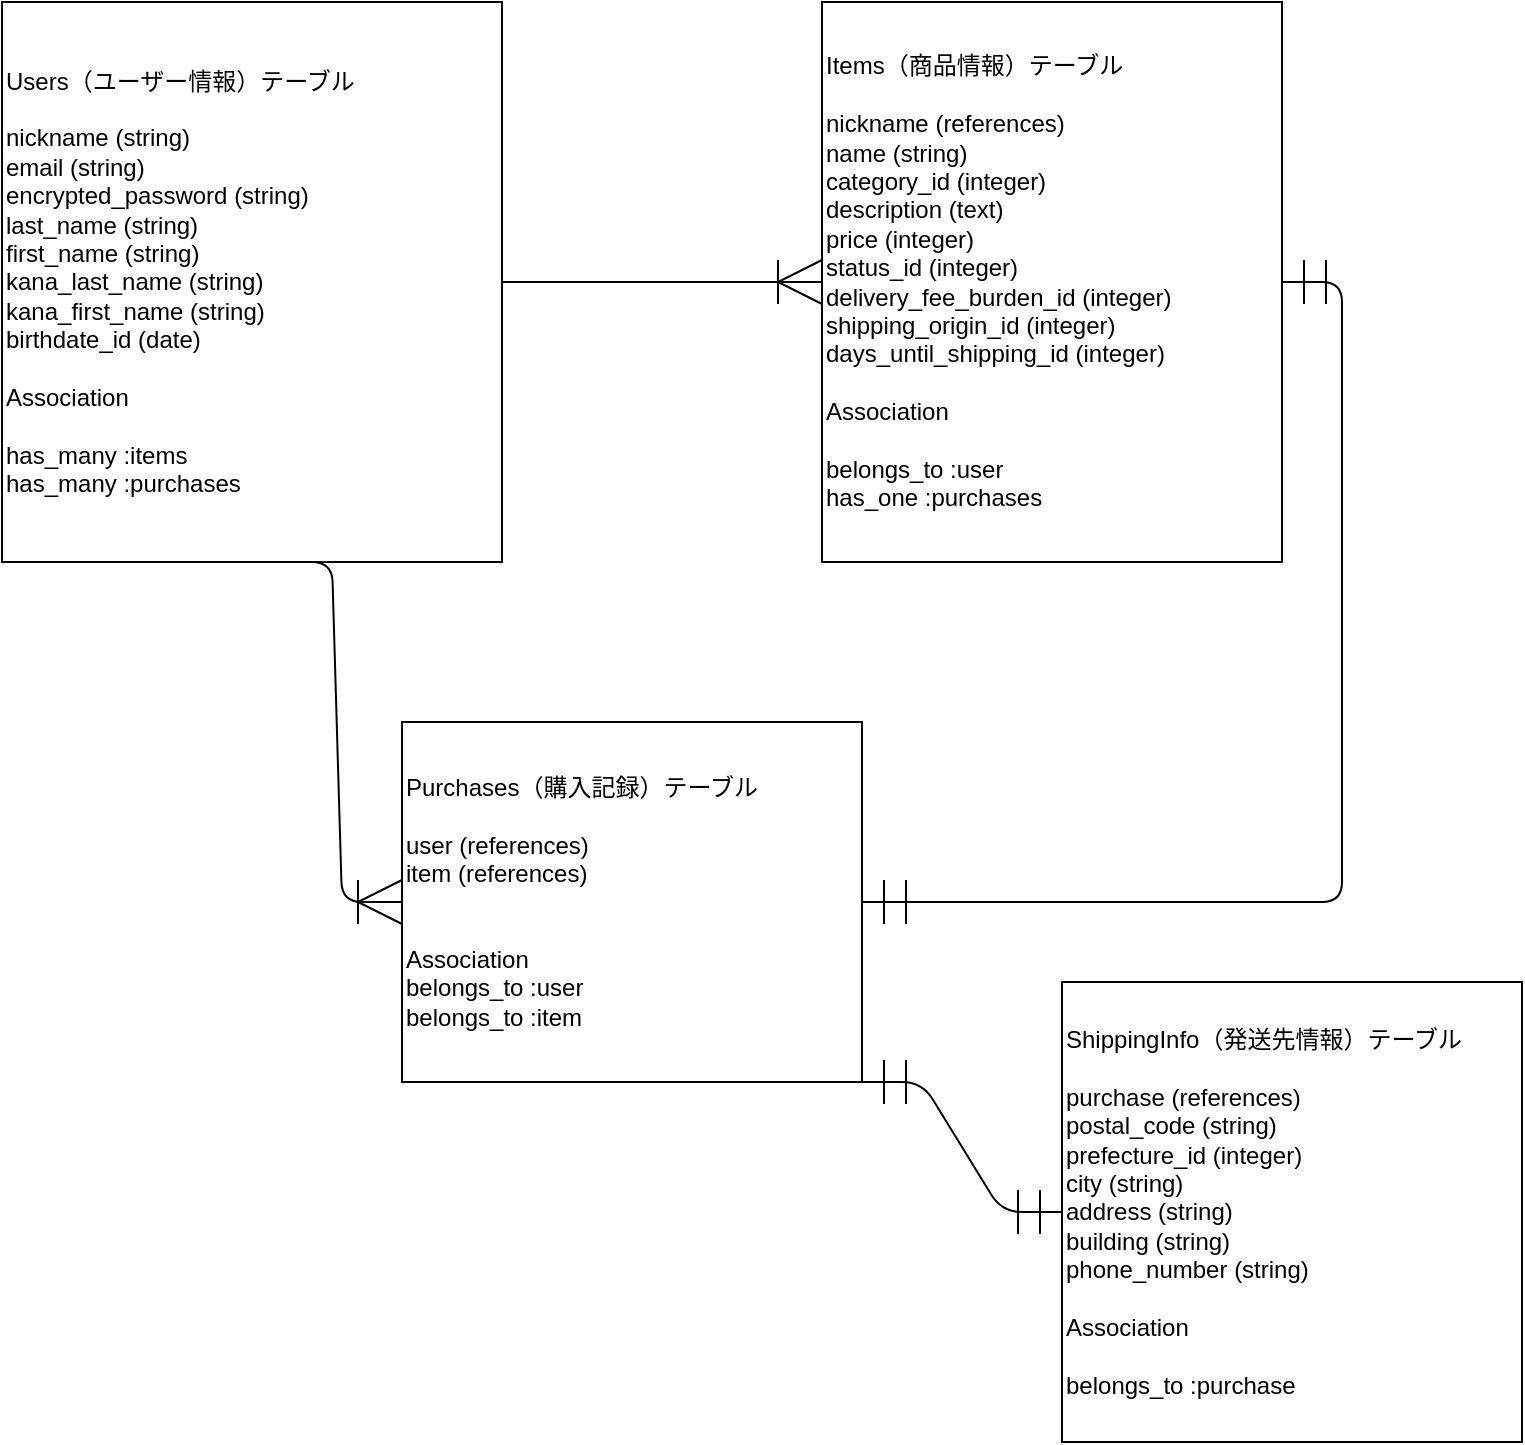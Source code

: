 <mxfile>
    <diagram id="6smTmC7v-dVKbr5LZBxh" name="ページ1">
        <mxGraphModel dx="1413" dy="620" grid="1" gridSize="10" guides="1" tooltips="1" connect="1" arrows="1" fold="1" page="1" pageScale="1" pageWidth="1169" pageHeight="827" math="0" shadow="0">
            <root>
                <mxCell id="0"/>
                <mxCell id="1" parent="0"/>
                <mxCell id="2" value="&lt;div&gt;Users（ユーザー情報）テーブル&lt;/div&gt;&lt;div&gt;&lt;br&gt;&lt;/div&gt;&lt;div&gt;nickname (string)&lt;/div&gt;&lt;div&gt;email (string)&lt;/div&gt;&lt;div&gt;encrypted_password (string)&lt;/div&gt;&lt;div&gt;last_name (string)&lt;/div&gt;&lt;div&gt;first_name (string)&lt;/div&gt;&lt;div&gt;kana_last_name (string)&lt;/div&gt;&lt;div&gt;kana_first_name (string)&lt;/div&gt;&lt;div&gt;birthdate_id (date)&lt;/div&gt;&lt;div&gt;&lt;div&gt;&lt;br&gt;&lt;/div&gt;&lt;div&gt;Association&lt;/div&gt;&lt;div&gt;&lt;span style=&quot;background-color: initial;&quot;&gt;&lt;br&gt;&lt;/span&gt;&lt;/div&gt;&lt;div&gt;&lt;span style=&quot;background-color: initial;&quot;&gt;has_many :items&lt;/span&gt;&lt;br&gt;&lt;/div&gt;&lt;div&gt;has_many :purchases&lt;/div&gt;&lt;/div&gt;" style="rounded=0;whiteSpace=wrap;html=1;align=left;" vertex="1" parent="1">
                    <mxGeometry x="40" y="40" width="250" height="280" as="geometry"/>
                </mxCell>
                <mxCell id="8" value="&lt;div&gt;Items（商品情報）テーブル&lt;/div&gt;&lt;div&gt;&lt;br&gt;&lt;/div&gt;&lt;div&gt;nickname (references)&lt;/div&gt;&lt;div&gt;name (string)&lt;/div&gt;&lt;div&gt;category_id (integer)&lt;/div&gt;&lt;div&gt;description (text)&lt;/div&gt;&lt;div&gt;price (integer)&lt;/div&gt;&lt;div&gt;status_id (integer)&lt;/div&gt;&lt;div&gt;delivery_fee_burden_id (integer)&lt;/div&gt;&lt;div&gt;shipping_origin_id (integer)&lt;/div&gt;&lt;div&gt;days_until_shipping_id (integer)&lt;/div&gt;&lt;div&gt;&lt;br&gt;&lt;/div&gt;&lt;div&gt;Association&lt;/div&gt;&lt;div&gt;&lt;span style=&quot;background-color: initial;&quot;&gt;&lt;br&gt;&lt;/span&gt;&lt;/div&gt;&lt;div&gt;&lt;span style=&quot;background-color: initial;&quot;&gt;belongs_to :user&lt;/span&gt;&lt;br&gt;&lt;/div&gt;&lt;div&gt;has_one :purchases&lt;/div&gt;" style="rounded=0;whiteSpace=wrap;html=1;align=left;" vertex="1" parent="1">
                    <mxGeometry x="450" y="40" width="230" height="280" as="geometry"/>
                </mxCell>
                <mxCell id="9" value="&lt;div&gt;Purchases（購入記録）テーブル&lt;/div&gt;&lt;div&gt;&lt;br&gt;&lt;/div&gt;&lt;div&gt;user (references)&lt;/div&gt;&lt;div&gt;item (references)&lt;/div&gt;&lt;div&gt;&lt;br&gt;&lt;/div&gt;&lt;div&gt;&lt;span style=&quot;background-color: initial;&quot;&gt;&lt;br&gt;&lt;/span&gt;&lt;/div&gt;&lt;div&gt;&lt;span style=&quot;background-color: initial;&quot;&gt;Association&lt;/span&gt;&lt;br&gt;&lt;/div&gt;&lt;div&gt;&lt;span style=&quot;background-color: initial;&quot;&gt;belongs_to :user&lt;/span&gt;&lt;br&gt;&lt;/div&gt;&lt;div&gt;belongs_to :item&lt;/div&gt;" style="rounded=0;whiteSpace=wrap;html=1;align=left;" vertex="1" parent="1">
                    <mxGeometry x="240" y="400" width="230" height="180" as="geometry"/>
                </mxCell>
                <mxCell id="10" value="&lt;div&gt;ShippingInfo（発送先情報）テーブル&lt;/div&gt;&lt;div&gt;&lt;br&gt;&lt;/div&gt;&lt;div&gt;purchase (references)&lt;/div&gt;&lt;div&gt;postal_code (string)&lt;/div&gt;&lt;div&gt;prefecture_id (integer)&lt;/div&gt;&lt;div&gt;city (string)&lt;/div&gt;&lt;div&gt;address (string)&lt;/div&gt;&lt;div&gt;building (string)&lt;/div&gt;&lt;div&gt;phone_number (string)&lt;/div&gt;&lt;div&gt;&lt;br&gt;&lt;/div&gt;&lt;div&gt;Association&lt;/div&gt;&lt;div&gt;&lt;span style=&quot;background-color: initial;&quot;&gt;&lt;br&gt;&lt;/span&gt;&lt;/div&gt;&lt;div&gt;&lt;span style=&quot;background-color: initial;&quot;&gt;belongs_to :purchase&lt;/span&gt;&lt;br&gt;&lt;/div&gt;" style="rounded=0;whiteSpace=wrap;html=1;align=left;" vertex="1" parent="1">
                    <mxGeometry x="570" y="530" width="230" height="230" as="geometry"/>
                </mxCell>
                <mxCell id="11" value="" style="edgeStyle=entityRelationEdgeStyle;fontSize=15;html=1;endArrow=ERoneToMany;exitX=1;exitY=0.5;exitDx=0;exitDy=0;entryX=0;entryY=0.5;entryDx=0;entryDy=0;strokeWidth=1;jumpSize=6;endSize=20;startSize=20;" edge="1" parent="1" source="2" target="8">
                    <mxGeometry width="100" height="100" relative="1" as="geometry">
                        <mxPoint x="320" y="340" as="sourcePoint"/>
                        <mxPoint x="420" y="240" as="targetPoint"/>
                    </mxGeometry>
                </mxCell>
                <mxCell id="13" value="" style="edgeStyle=entityRelationEdgeStyle;fontSize=12;html=1;endArrow=ERoneToMany;strokeWidth=1;startSize=20;endSize=20;jumpSize=6;entryX=0;entryY=0.5;entryDx=0;entryDy=0;" edge="1" parent="1" target="9">
                    <mxGeometry width="100" height="100" relative="1" as="geometry">
                        <mxPoint x="175" y="320" as="sourcePoint"/>
                        <mxPoint x="240" y="314" as="targetPoint"/>
                    </mxGeometry>
                </mxCell>
                <mxCell id="14" value="" style="edgeStyle=entityRelationEdgeStyle;fontSize=12;html=1;endArrow=ERmandOne;startArrow=ERmandOne;strokeWidth=1;startSize=20;endSize=20;jumpSize=6;entryX=0;entryY=0.5;entryDx=0;entryDy=0;exitX=1;exitY=1;exitDx=0;exitDy=0;" edge="1" parent="1" source="9" target="10">
                    <mxGeometry width="100" height="100" relative="1" as="geometry">
                        <mxPoint x="360" y="450" as="sourcePoint"/>
                        <mxPoint x="460" y="350" as="targetPoint"/>
                    </mxGeometry>
                </mxCell>
                <mxCell id="15" value="" style="edgeStyle=entityRelationEdgeStyle;fontSize=12;html=1;endArrow=ERmandOne;startArrow=ERmandOne;strokeWidth=1;startSize=20;endSize=20;jumpSize=6;exitX=1;exitY=0.5;exitDx=0;exitDy=0;" edge="1" parent="1" source="9" target="8">
                    <mxGeometry width="100" height="100" relative="1" as="geometry">
                        <mxPoint x="360" y="450" as="sourcePoint"/>
                        <mxPoint x="460" y="350" as="targetPoint"/>
                    </mxGeometry>
                </mxCell>
            </root>
        </mxGraphModel>
    </diagram>
</mxfile>